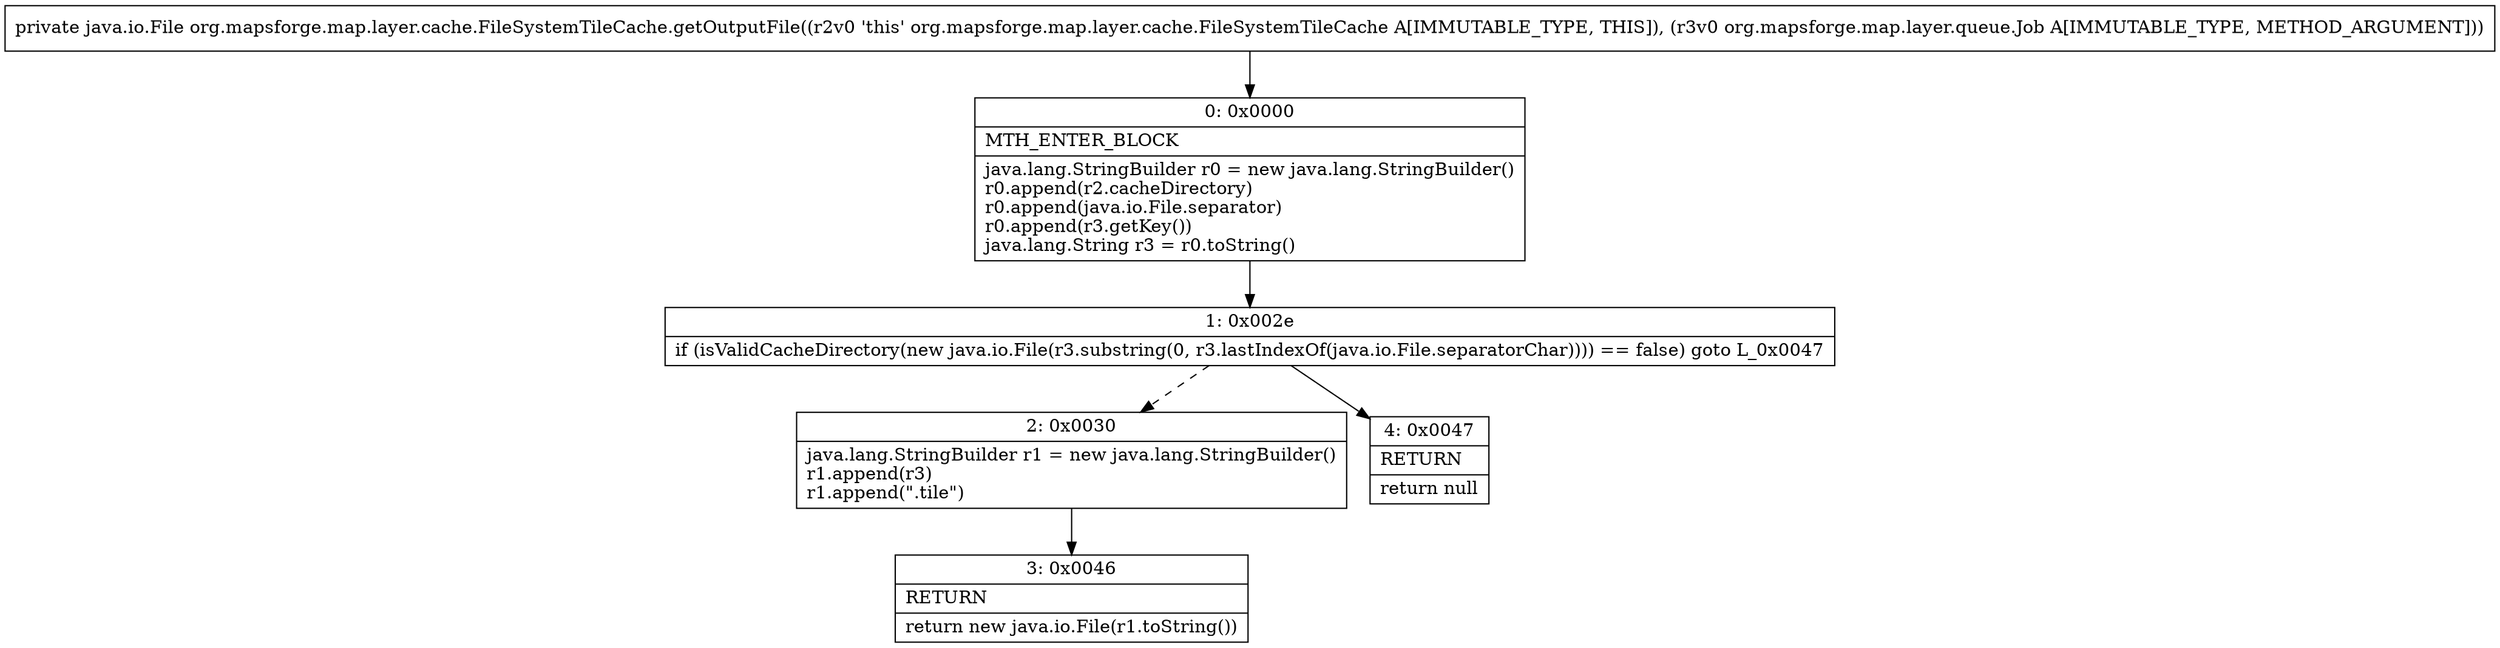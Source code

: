 digraph "CFG fororg.mapsforge.map.layer.cache.FileSystemTileCache.getOutputFile(Lorg\/mapsforge\/map\/layer\/queue\/Job;)Ljava\/io\/File;" {
Node_0 [shape=record,label="{0\:\ 0x0000|MTH_ENTER_BLOCK\l|java.lang.StringBuilder r0 = new java.lang.StringBuilder()\lr0.append(r2.cacheDirectory)\lr0.append(java.io.File.separator)\lr0.append(r3.getKey())\ljava.lang.String r3 = r0.toString()\l}"];
Node_1 [shape=record,label="{1\:\ 0x002e|if (isValidCacheDirectory(new java.io.File(r3.substring(0, r3.lastIndexOf(java.io.File.separatorChar)))) == false) goto L_0x0047\l}"];
Node_2 [shape=record,label="{2\:\ 0x0030|java.lang.StringBuilder r1 = new java.lang.StringBuilder()\lr1.append(r3)\lr1.append(\".tile\")\l}"];
Node_3 [shape=record,label="{3\:\ 0x0046|RETURN\l|return new java.io.File(r1.toString())\l}"];
Node_4 [shape=record,label="{4\:\ 0x0047|RETURN\l|return null\l}"];
MethodNode[shape=record,label="{private java.io.File org.mapsforge.map.layer.cache.FileSystemTileCache.getOutputFile((r2v0 'this' org.mapsforge.map.layer.cache.FileSystemTileCache A[IMMUTABLE_TYPE, THIS]), (r3v0 org.mapsforge.map.layer.queue.Job A[IMMUTABLE_TYPE, METHOD_ARGUMENT])) }"];
MethodNode -> Node_0;
Node_0 -> Node_1;
Node_1 -> Node_2[style=dashed];
Node_1 -> Node_4;
Node_2 -> Node_3;
}

